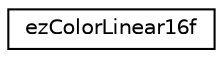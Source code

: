 digraph "Graphical Class Hierarchy"
{
 // LATEX_PDF_SIZE
  edge [fontname="Helvetica",fontsize="10",labelfontname="Helvetica",labelfontsize="10"];
  node [fontname="Helvetica",fontsize="10",shape=record];
  rankdir="LR";
  Node0 [label="ezColorLinear16f",height=0.2,width=0.4,color="black", fillcolor="white", style="filled",URL="$dc/dd8/classez_color_linear16f.htm",tooltip="A 16bit per channel float color storage format."];
}
